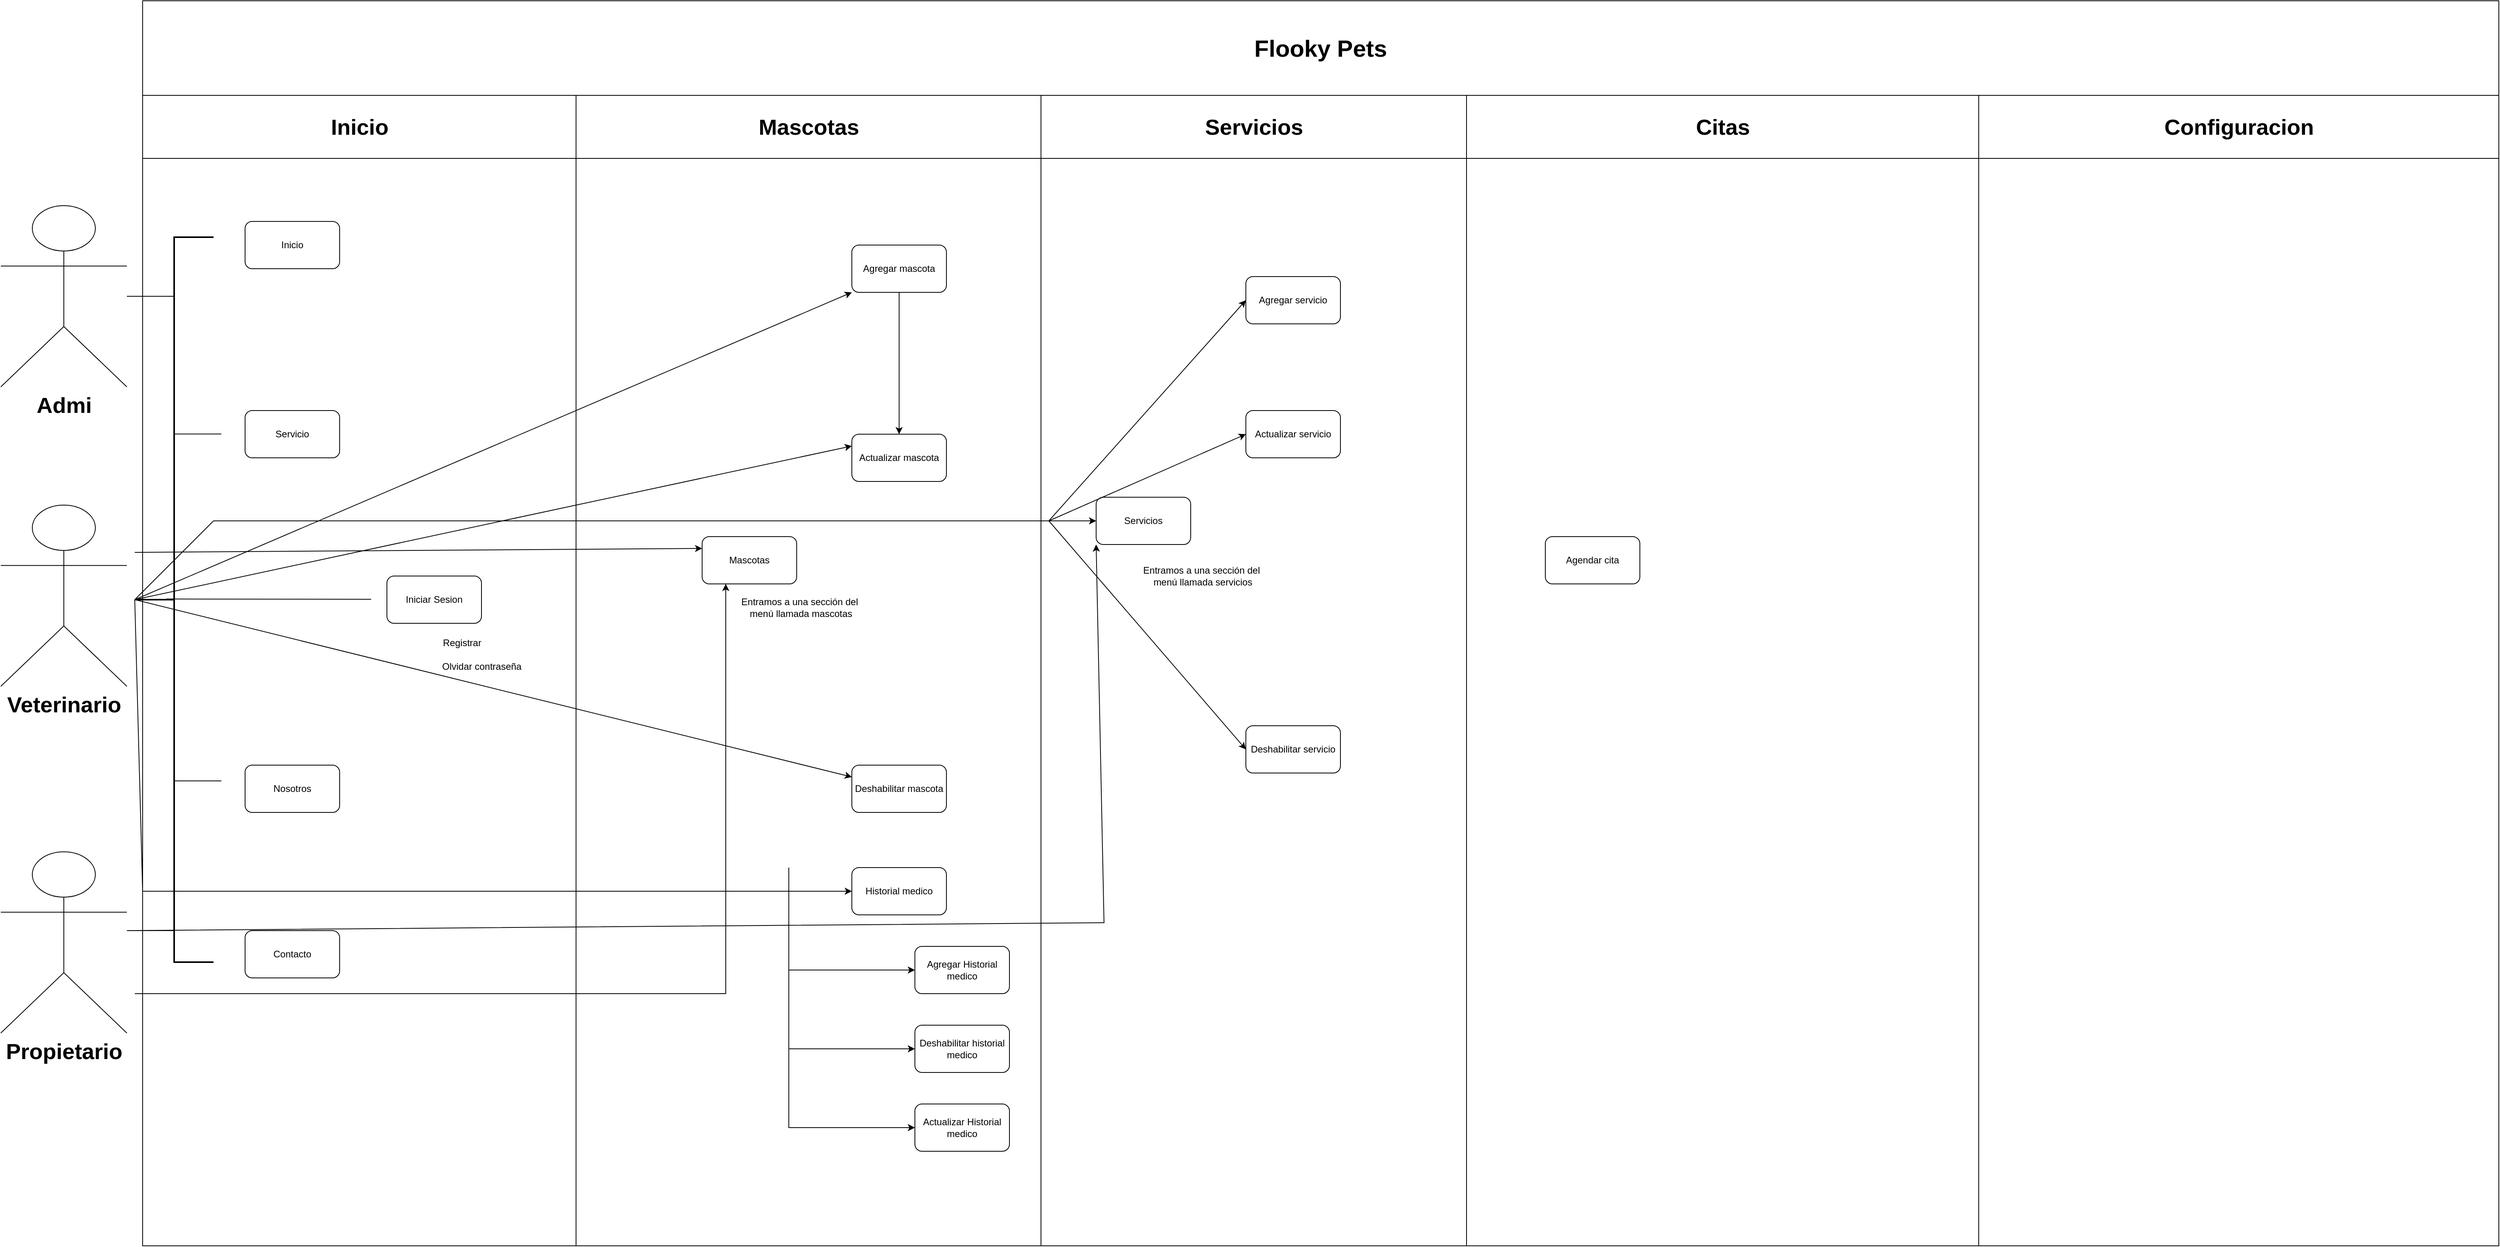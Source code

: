 <mxfile version="27.0.4">
  <diagram name="Página-1" id="NNWvZ4oggBIMChuUHBzH">
    <mxGraphModel dx="3565" dy="3563" grid="1" gridSize="10" guides="1" tooltips="1" connect="1" arrows="1" fold="1" page="1" pageScale="1" pageWidth="1200" pageHeight="1600" math="0" shadow="0">
      <root>
        <mxCell id="0" />
        <mxCell id="1" parent="0" />
        <mxCell id="VYU7v_phaBW_iBIL2m6B-1" value="Pool" style="swimlane;childLayout=stackLayout;resizeParent=1;resizeParentMax=0;startSize=60;html=1;" parent="1" vertex="1">
          <mxGeometry x="240" width="1140" height="1520" as="geometry" />
        </mxCell>
        <mxCell id="VYU7v_phaBW_iBIL2m6B-2" value="&lt;font style=&quot;font-size: 28px;&quot;&gt;Inicio&lt;/font&gt;" style="swimlane;startSize=80;html=1;" parent="VYU7v_phaBW_iBIL2m6B-1" vertex="1">
          <mxGeometry y="60" width="550" height="1460" as="geometry" />
        </mxCell>
        <mxCell id="IKzDBhC44jdNEWaVhKPq-8" value="Inicio" style="rounded=1;whiteSpace=wrap;html=1;" vertex="1" parent="VYU7v_phaBW_iBIL2m6B-2">
          <mxGeometry x="130" y="160" width="120" height="60" as="geometry" />
        </mxCell>
        <mxCell id="IKzDBhC44jdNEWaVhKPq-9" value="Servicio" style="rounded=1;whiteSpace=wrap;html=1;" vertex="1" parent="VYU7v_phaBW_iBIL2m6B-2">
          <mxGeometry x="130" y="400" width="120" height="60" as="geometry" />
        </mxCell>
        <mxCell id="IKzDBhC44jdNEWaVhKPq-10" value="Nosotros" style="rounded=1;whiteSpace=wrap;html=1;" vertex="1" parent="VYU7v_phaBW_iBIL2m6B-2">
          <mxGeometry x="130" y="850" width="120" height="60" as="geometry" />
        </mxCell>
        <mxCell id="IKzDBhC44jdNEWaVhKPq-11" value="Contacto" style="rounded=1;whiteSpace=wrap;html=1;" vertex="1" parent="VYU7v_phaBW_iBIL2m6B-2">
          <mxGeometry x="130" y="1060" width="120" height="60" as="geometry" />
        </mxCell>
        <mxCell id="IKzDBhC44jdNEWaVhKPq-12" value="Iniciar Sesion" style="rounded=1;whiteSpace=wrap;html=1;" vertex="1" parent="VYU7v_phaBW_iBIL2m6B-2">
          <mxGeometry x="310" y="610" width="120" height="60" as="geometry" />
        </mxCell>
        <mxCell id="IKzDBhC44jdNEWaVhKPq-19" value="Olvidar contraseña" style="text;html=1;align=center;verticalAlign=middle;resizable=0;points=[];autosize=1;strokeColor=none;fillColor=none;" vertex="1" parent="VYU7v_phaBW_iBIL2m6B-2">
          <mxGeometry x="370" y="710" width="120" height="30" as="geometry" />
        </mxCell>
        <mxCell id="IKzDBhC44jdNEWaVhKPq-18" value="Registrar" style="text;html=1;align=center;verticalAlign=middle;resizable=0;points=[];autosize=1;strokeColor=none;fillColor=none;" vertex="1" parent="VYU7v_phaBW_iBIL2m6B-2">
          <mxGeometry x="370" y="680" width="70" height="30" as="geometry" />
        </mxCell>
        <mxCell id="IKzDBhC44jdNEWaVhKPq-27" value="" style="strokeWidth=2;html=1;shape=mxgraph.flowchart.annotation_2;align=left;labelPosition=right;pointerEvents=1;" vertex="1" parent="VYU7v_phaBW_iBIL2m6B-2">
          <mxGeometry x="-10" y="180" width="100" height="920" as="geometry" />
        </mxCell>
        <mxCell id="IKzDBhC44jdNEWaVhKPq-29" value="" style="endArrow=none;html=1;rounded=0;" edge="1" parent="VYU7v_phaBW_iBIL2m6B-2">
          <mxGeometry width="50" height="50" relative="1" as="geometry">
            <mxPoint x="-20" y="1060" as="sourcePoint" />
            <mxPoint x="40" y="1060" as="targetPoint" />
          </mxGeometry>
        </mxCell>
        <mxCell id="IKzDBhC44jdNEWaVhKPq-30" value="" style="endArrow=none;html=1;rounded=0;" edge="1" parent="VYU7v_phaBW_iBIL2m6B-2">
          <mxGeometry width="50" height="50" relative="1" as="geometry">
            <mxPoint x="40" y="870" as="sourcePoint" />
            <mxPoint x="100" y="870" as="targetPoint" />
          </mxGeometry>
        </mxCell>
        <mxCell id="IKzDBhC44jdNEWaVhKPq-31" value="" style="endArrow=none;html=1;rounded=0;" edge="1" parent="VYU7v_phaBW_iBIL2m6B-2">
          <mxGeometry width="50" height="50" relative="1" as="geometry">
            <mxPoint x="30" y="639.17" as="sourcePoint" />
            <mxPoint x="290" y="639.47" as="targetPoint" />
          </mxGeometry>
        </mxCell>
        <mxCell id="IKzDBhC44jdNEWaVhKPq-32" value="" style="endArrow=none;html=1;rounded=0;" edge="1" parent="VYU7v_phaBW_iBIL2m6B-2">
          <mxGeometry width="50" height="50" relative="1" as="geometry">
            <mxPoint x="40" y="429.7" as="sourcePoint" />
            <mxPoint x="100" y="429.7" as="targetPoint" />
          </mxGeometry>
        </mxCell>
        <mxCell id="IKzDBhC44jdNEWaVhKPq-43" value="" style="endArrow=classic;html=1;rounded=0;entryX=0;entryY=0.25;entryDx=0;entryDy=0;" edge="1" parent="VYU7v_phaBW_iBIL2m6B-2" target="IKzDBhC44jdNEWaVhKPq-25">
          <mxGeometry width="50" height="50" relative="1" as="geometry">
            <mxPoint x="-10" y="580" as="sourcePoint" />
            <mxPoint x="40" y="530" as="targetPoint" />
          </mxGeometry>
        </mxCell>
        <mxCell id="IKzDBhC44jdNEWaVhKPq-45" value="" style="endArrow=classic;html=1;rounded=0;entryX=0;entryY=1;entryDx=0;entryDy=0;" edge="1" parent="VYU7v_phaBW_iBIL2m6B-2" target="IKzDBhC44jdNEWaVhKPq-33">
          <mxGeometry width="50" height="50" relative="1" as="geometry">
            <mxPoint x="-10" y="640" as="sourcePoint" />
            <mxPoint x="40" y="590" as="targetPoint" />
          </mxGeometry>
        </mxCell>
        <mxCell id="IKzDBhC44jdNEWaVhKPq-46" value="" style="endArrow=classic;html=1;rounded=0;entryX=0;entryY=0.25;entryDx=0;entryDy=0;" edge="1" parent="VYU7v_phaBW_iBIL2m6B-2" target="IKzDBhC44jdNEWaVhKPq-34">
          <mxGeometry width="50" height="50" relative="1" as="geometry">
            <mxPoint x="-10" y="640" as="sourcePoint" />
            <mxPoint x="40" y="590" as="targetPoint" />
          </mxGeometry>
        </mxCell>
        <mxCell id="IKzDBhC44jdNEWaVhKPq-48" value="" style="endArrow=classic;html=1;rounded=0;entryX=0;entryY=0.25;entryDx=0;entryDy=0;" edge="1" parent="VYU7v_phaBW_iBIL2m6B-2" target="IKzDBhC44jdNEWaVhKPq-35">
          <mxGeometry width="50" height="50" relative="1" as="geometry">
            <mxPoint x="-10" y="640" as="sourcePoint" />
            <mxPoint x="40" y="590" as="targetPoint" />
          </mxGeometry>
        </mxCell>
        <mxCell id="IKzDBhC44jdNEWaVhKPq-49" value="" style="endArrow=classic;html=1;rounded=0;entryX=0;entryY=0.5;entryDx=0;entryDy=0;" edge="1" parent="VYU7v_phaBW_iBIL2m6B-2" target="IKzDBhC44jdNEWaVhKPq-36">
          <mxGeometry width="50" height="50" relative="1" as="geometry">
            <mxPoint x="-10" y="640" as="sourcePoint" />
            <mxPoint x="40" y="590" as="targetPoint" />
            <Array as="points">
              <mxPoint y="1010" />
            </Array>
          </mxGeometry>
        </mxCell>
        <mxCell id="IKzDBhC44jdNEWaVhKPq-63" value="" style="endArrow=classic;html=1;rounded=0;entryX=0;entryY=0.5;entryDx=0;entryDy=0;" edge="1" parent="VYU7v_phaBW_iBIL2m6B-2" target="IKzDBhC44jdNEWaVhKPq-56">
          <mxGeometry width="50" height="50" relative="1" as="geometry">
            <mxPoint x="-10" y="640" as="sourcePoint" />
            <mxPoint x="200" y="500" as="targetPoint" />
            <Array as="points">
              <mxPoint x="90" y="540" />
            </Array>
          </mxGeometry>
        </mxCell>
        <mxCell id="VYU7v_phaBW_iBIL2m6B-4" value="&lt;font style=&quot;font-size: 28px;&quot;&gt;Mascotas&lt;/font&gt;" style="swimlane;startSize=80;html=1;" parent="VYU7v_phaBW_iBIL2m6B-1" vertex="1">
          <mxGeometry x="550" y="60" width="590" height="1460" as="geometry" />
        </mxCell>
        <mxCell id="IKzDBhC44jdNEWaVhKPq-25" value="Mascotas" style="rounded=1;whiteSpace=wrap;html=1;" vertex="1" parent="VYU7v_phaBW_iBIL2m6B-4">
          <mxGeometry x="160" y="560" width="120" height="60" as="geometry" />
        </mxCell>
        <mxCell id="IKzDBhC44jdNEWaVhKPq-26" value="Entramos a una sección del&amp;nbsp;&lt;div&gt;menú llamada mascotas&lt;/div&gt;" style="text;html=1;align=center;verticalAlign=middle;resizable=0;points=[];autosize=1;strokeColor=none;fillColor=none;" vertex="1" parent="VYU7v_phaBW_iBIL2m6B-4">
          <mxGeometry x="200" y="630" width="170" height="40" as="geometry" />
        </mxCell>
        <mxCell id="IKzDBhC44jdNEWaVhKPq-67" style="edgeStyle=orthogonalEdgeStyle;rounded=0;orthogonalLoop=1;jettySize=auto;html=1;entryX=0.5;entryY=0;entryDx=0;entryDy=0;" edge="1" parent="VYU7v_phaBW_iBIL2m6B-4" source="IKzDBhC44jdNEWaVhKPq-33" target="IKzDBhC44jdNEWaVhKPq-34">
          <mxGeometry relative="1" as="geometry">
            <mxPoint x="410" y="340" as="targetPoint" />
          </mxGeometry>
        </mxCell>
        <mxCell id="IKzDBhC44jdNEWaVhKPq-33" value="Agregar mascota" style="rounded=1;whiteSpace=wrap;html=1;" vertex="1" parent="VYU7v_phaBW_iBIL2m6B-4">
          <mxGeometry x="350" y="190" width="120" height="60" as="geometry" />
        </mxCell>
        <mxCell id="IKzDBhC44jdNEWaVhKPq-34" value="Actualizar mascota" style="rounded=1;whiteSpace=wrap;html=1;" vertex="1" parent="VYU7v_phaBW_iBIL2m6B-4">
          <mxGeometry x="350" y="430" width="120" height="60" as="geometry" />
        </mxCell>
        <mxCell id="IKzDBhC44jdNEWaVhKPq-35" value="Deshabilitar mascota" style="rounded=1;whiteSpace=wrap;html=1;" vertex="1" parent="VYU7v_phaBW_iBIL2m6B-4">
          <mxGeometry x="350" y="850" width="120" height="60" as="geometry" />
        </mxCell>
        <mxCell id="IKzDBhC44jdNEWaVhKPq-36" value="Historial medico" style="rounded=1;whiteSpace=wrap;html=1;" vertex="1" parent="VYU7v_phaBW_iBIL2m6B-4">
          <mxGeometry x="350" y="980" width="120" height="60" as="geometry" />
        </mxCell>
        <mxCell id="IKzDBhC44jdNEWaVhKPq-50" value="Agregar Historial medico" style="rounded=1;whiteSpace=wrap;html=1;" vertex="1" parent="VYU7v_phaBW_iBIL2m6B-4">
          <mxGeometry x="430" y="1080" width="120" height="60" as="geometry" />
        </mxCell>
        <mxCell id="IKzDBhC44jdNEWaVhKPq-51" value="Deshabilitar historial medico" style="rounded=1;whiteSpace=wrap;html=1;" vertex="1" parent="VYU7v_phaBW_iBIL2m6B-4">
          <mxGeometry x="430" y="1180" width="120" height="60" as="geometry" />
        </mxCell>
        <mxCell id="IKzDBhC44jdNEWaVhKPq-52" value="Actualizar Historial medico" style="rounded=1;whiteSpace=wrap;html=1;" vertex="1" parent="VYU7v_phaBW_iBIL2m6B-4">
          <mxGeometry x="430" y="1280" width="120" height="60" as="geometry" />
        </mxCell>
        <mxCell id="IKzDBhC44jdNEWaVhKPq-53" value="" style="endArrow=classic;html=1;rounded=0;entryX=0;entryY=0.5;entryDx=0;entryDy=0;" edge="1" parent="VYU7v_phaBW_iBIL2m6B-4" target="IKzDBhC44jdNEWaVhKPq-52">
          <mxGeometry width="50" height="50" relative="1" as="geometry">
            <mxPoint x="270" y="980" as="sourcePoint" />
            <mxPoint x="270" y="1310" as="targetPoint" />
            <Array as="points">
              <mxPoint x="270" y="1310" />
            </Array>
          </mxGeometry>
        </mxCell>
        <mxCell id="IKzDBhC44jdNEWaVhKPq-54" value="" style="endArrow=classic;html=1;rounded=0;entryX=0;entryY=0.5;entryDx=0;entryDy=0;" edge="1" parent="VYU7v_phaBW_iBIL2m6B-4" target="IKzDBhC44jdNEWaVhKPq-51">
          <mxGeometry width="50" height="50" relative="1" as="geometry">
            <mxPoint x="270" y="1210" as="sourcePoint" />
            <mxPoint x="320" y="1170" as="targetPoint" />
          </mxGeometry>
        </mxCell>
        <mxCell id="IKzDBhC44jdNEWaVhKPq-55" value="" style="endArrow=classic;html=1;rounded=0;entryX=0;entryY=0.5;entryDx=0;entryDy=0;" edge="1" parent="VYU7v_phaBW_iBIL2m6B-4" target="IKzDBhC44jdNEWaVhKPq-50">
          <mxGeometry width="50" height="50" relative="1" as="geometry">
            <mxPoint x="270" y="1110" as="sourcePoint" />
            <mxPoint x="320" y="1060" as="targetPoint" />
          </mxGeometry>
        </mxCell>
        <mxCell id="IKzDBhC44jdNEWaVhKPq-2" value="&lt;font style=&quot;font-size: 28px;&quot;&gt;Configuracion&lt;/font&gt;" style="swimlane;startSize=80;html=1;" vertex="1" parent="1">
          <mxGeometry x="2570" y="60" width="660" height="1460" as="geometry" />
        </mxCell>
        <mxCell id="IKzDBhC44jdNEWaVhKPq-3" value="&lt;font style=&quot;font-size: 28px;&quot;&gt;Servicios&lt;/font&gt;" style="swimlane;startSize=80;html=1;" vertex="1" parent="1">
          <mxGeometry x="1380" y="60" width="540" height="1460" as="geometry" />
        </mxCell>
        <mxCell id="IKzDBhC44jdNEWaVhKPq-56" value="Servicios" style="rounded=1;whiteSpace=wrap;html=1;" vertex="1" parent="IKzDBhC44jdNEWaVhKPq-3">
          <mxGeometry x="70" y="510" width="120" height="60" as="geometry" />
        </mxCell>
        <mxCell id="IKzDBhC44jdNEWaVhKPq-57" value="Agregar servicio" style="rounded=1;whiteSpace=wrap;html=1;" vertex="1" parent="IKzDBhC44jdNEWaVhKPq-3">
          <mxGeometry x="260" y="230" width="120" height="60" as="geometry" />
        </mxCell>
        <mxCell id="IKzDBhC44jdNEWaVhKPq-58" value="Actualizar servicio" style="rounded=1;whiteSpace=wrap;html=1;" vertex="1" parent="IKzDBhC44jdNEWaVhKPq-3">
          <mxGeometry x="260" y="400" width="120" height="60" as="geometry" />
        </mxCell>
        <mxCell id="IKzDBhC44jdNEWaVhKPq-59" value="Deshabilitar servicio" style="rounded=1;whiteSpace=wrap;html=1;" vertex="1" parent="IKzDBhC44jdNEWaVhKPq-3">
          <mxGeometry x="260" y="800" width="120" height="60" as="geometry" />
        </mxCell>
        <mxCell id="IKzDBhC44jdNEWaVhKPq-61" value="Entramos a una sección del&amp;nbsp;&lt;div&gt;menú llamada servicios&lt;/div&gt;" style="text;html=1;align=center;verticalAlign=middle;resizable=0;points=[];autosize=1;strokeColor=none;fillColor=none;" vertex="1" parent="IKzDBhC44jdNEWaVhKPq-3">
          <mxGeometry x="120" y="590" width="170" height="40" as="geometry" />
        </mxCell>
        <mxCell id="IKzDBhC44jdNEWaVhKPq-64" value="" style="endArrow=classic;html=1;rounded=0;entryX=0;entryY=0.5;entryDx=0;entryDy=0;" edge="1" parent="IKzDBhC44jdNEWaVhKPq-3" target="IKzDBhC44jdNEWaVhKPq-58">
          <mxGeometry width="50" height="50" relative="1" as="geometry">
            <mxPoint x="10" y="540" as="sourcePoint" />
            <mxPoint x="60" y="490" as="targetPoint" />
          </mxGeometry>
        </mxCell>
        <mxCell id="IKzDBhC44jdNEWaVhKPq-65" value="" style="endArrow=classic;html=1;rounded=0;entryX=0;entryY=0.5;entryDx=0;entryDy=0;" edge="1" parent="IKzDBhC44jdNEWaVhKPq-3" target="IKzDBhC44jdNEWaVhKPq-59">
          <mxGeometry width="50" height="50" relative="1" as="geometry">
            <mxPoint x="10" y="540" as="sourcePoint" />
            <mxPoint x="60" y="490" as="targetPoint" />
          </mxGeometry>
        </mxCell>
        <mxCell id="IKzDBhC44jdNEWaVhKPq-66" value="" style="endArrow=classic;html=1;rounded=0;entryX=0;entryY=0.5;entryDx=0;entryDy=0;" edge="1" parent="IKzDBhC44jdNEWaVhKPq-3" target="IKzDBhC44jdNEWaVhKPq-57">
          <mxGeometry width="50" height="50" relative="1" as="geometry">
            <mxPoint x="10" y="540" as="sourcePoint" />
            <mxPoint x="60" y="490" as="targetPoint" />
          </mxGeometry>
        </mxCell>
        <mxCell id="IKzDBhC44jdNEWaVhKPq-6" value="&lt;font style=&quot;font-size: 30px;&quot;&gt;&lt;b&gt;Flooky Pets&lt;/b&gt;&lt;/font&gt;" style="rounded=0;whiteSpace=wrap;html=1;" vertex="1" parent="1">
          <mxGeometry x="240" y="-60" width="2990" height="120" as="geometry" />
        </mxCell>
        <mxCell id="IKzDBhC44jdNEWaVhKPq-7" value="Admi" style="shape=umlActor;verticalLabelPosition=bottom;verticalAlign=top;html=1;outlineConnect=0;fontSize=28;fontStyle=1" vertex="1" parent="1">
          <mxGeometry x="60" y="200" width="160" height="230" as="geometry" />
        </mxCell>
        <mxCell id="IKzDBhC44jdNEWaVhKPq-23" value="Veterinario" style="shape=umlActor;verticalLabelPosition=bottom;verticalAlign=top;html=1;outlineConnect=0;fontSize=28;fontStyle=1" vertex="1" parent="1">
          <mxGeometry x="60" y="580" width="160" height="230" as="geometry" />
        </mxCell>
        <mxCell id="IKzDBhC44jdNEWaVhKPq-24" value="Propietario" style="shape=umlActor;verticalLabelPosition=bottom;verticalAlign=top;html=1;outlineConnect=0;fontSize=28;fontStyle=1" vertex="1" parent="1">
          <mxGeometry x="60" y="1020" width="160" height="230" as="geometry" />
        </mxCell>
        <mxCell id="IKzDBhC44jdNEWaVhKPq-4" value="&lt;font style=&quot;font-size: 28px;&quot;&gt;Citas&lt;/font&gt;" style="swimlane;startSize=80;html=1;" vertex="1" parent="1">
          <mxGeometry x="1920" y="60" width="650" height="1460" as="geometry" />
        </mxCell>
        <mxCell id="IKzDBhC44jdNEWaVhKPq-60" value="Agendar cita" style="rounded=1;whiteSpace=wrap;html=1;" vertex="1" parent="IKzDBhC44jdNEWaVhKPq-4">
          <mxGeometry x="100" y="560" width="120" height="60" as="geometry" />
        </mxCell>
        <mxCell id="IKzDBhC44jdNEWaVhKPq-28" value="" style="endArrow=none;html=1;rounded=0;" edge="1" parent="1" source="IKzDBhC44jdNEWaVhKPq-7">
          <mxGeometry width="50" height="50" relative="1" as="geometry">
            <mxPoint x="220" y="365" as="sourcePoint" />
            <mxPoint x="280" y="315" as="targetPoint" />
          </mxGeometry>
        </mxCell>
        <mxCell id="IKzDBhC44jdNEWaVhKPq-42" value="" style="endArrow=classic;html=1;rounded=0;entryX=0.25;entryY=1;entryDx=0;entryDy=0;" edge="1" parent="1" target="IKzDBhC44jdNEWaVhKPq-25">
          <mxGeometry width="50" height="50" relative="1" as="geometry">
            <mxPoint x="230" y="1200" as="sourcePoint" />
            <mxPoint x="260" y="1120" as="targetPoint" />
            <Array as="points">
              <mxPoint x="980" y="1200" />
            </Array>
          </mxGeometry>
        </mxCell>
        <mxCell id="IKzDBhC44jdNEWaVhKPq-62" value="" style="endArrow=classic;html=1;rounded=0;entryX=0;entryY=1;entryDx=0;entryDy=0;" edge="1" parent="1" target="IKzDBhC44jdNEWaVhKPq-56">
          <mxGeometry width="50" height="50" relative="1" as="geometry">
            <mxPoint x="220" y="1120" as="sourcePoint" />
            <mxPoint x="270" y="1070" as="targetPoint" />
            <Array as="points">
              <mxPoint x="1460" y="1110" />
            </Array>
          </mxGeometry>
        </mxCell>
      </root>
    </mxGraphModel>
  </diagram>
</mxfile>
